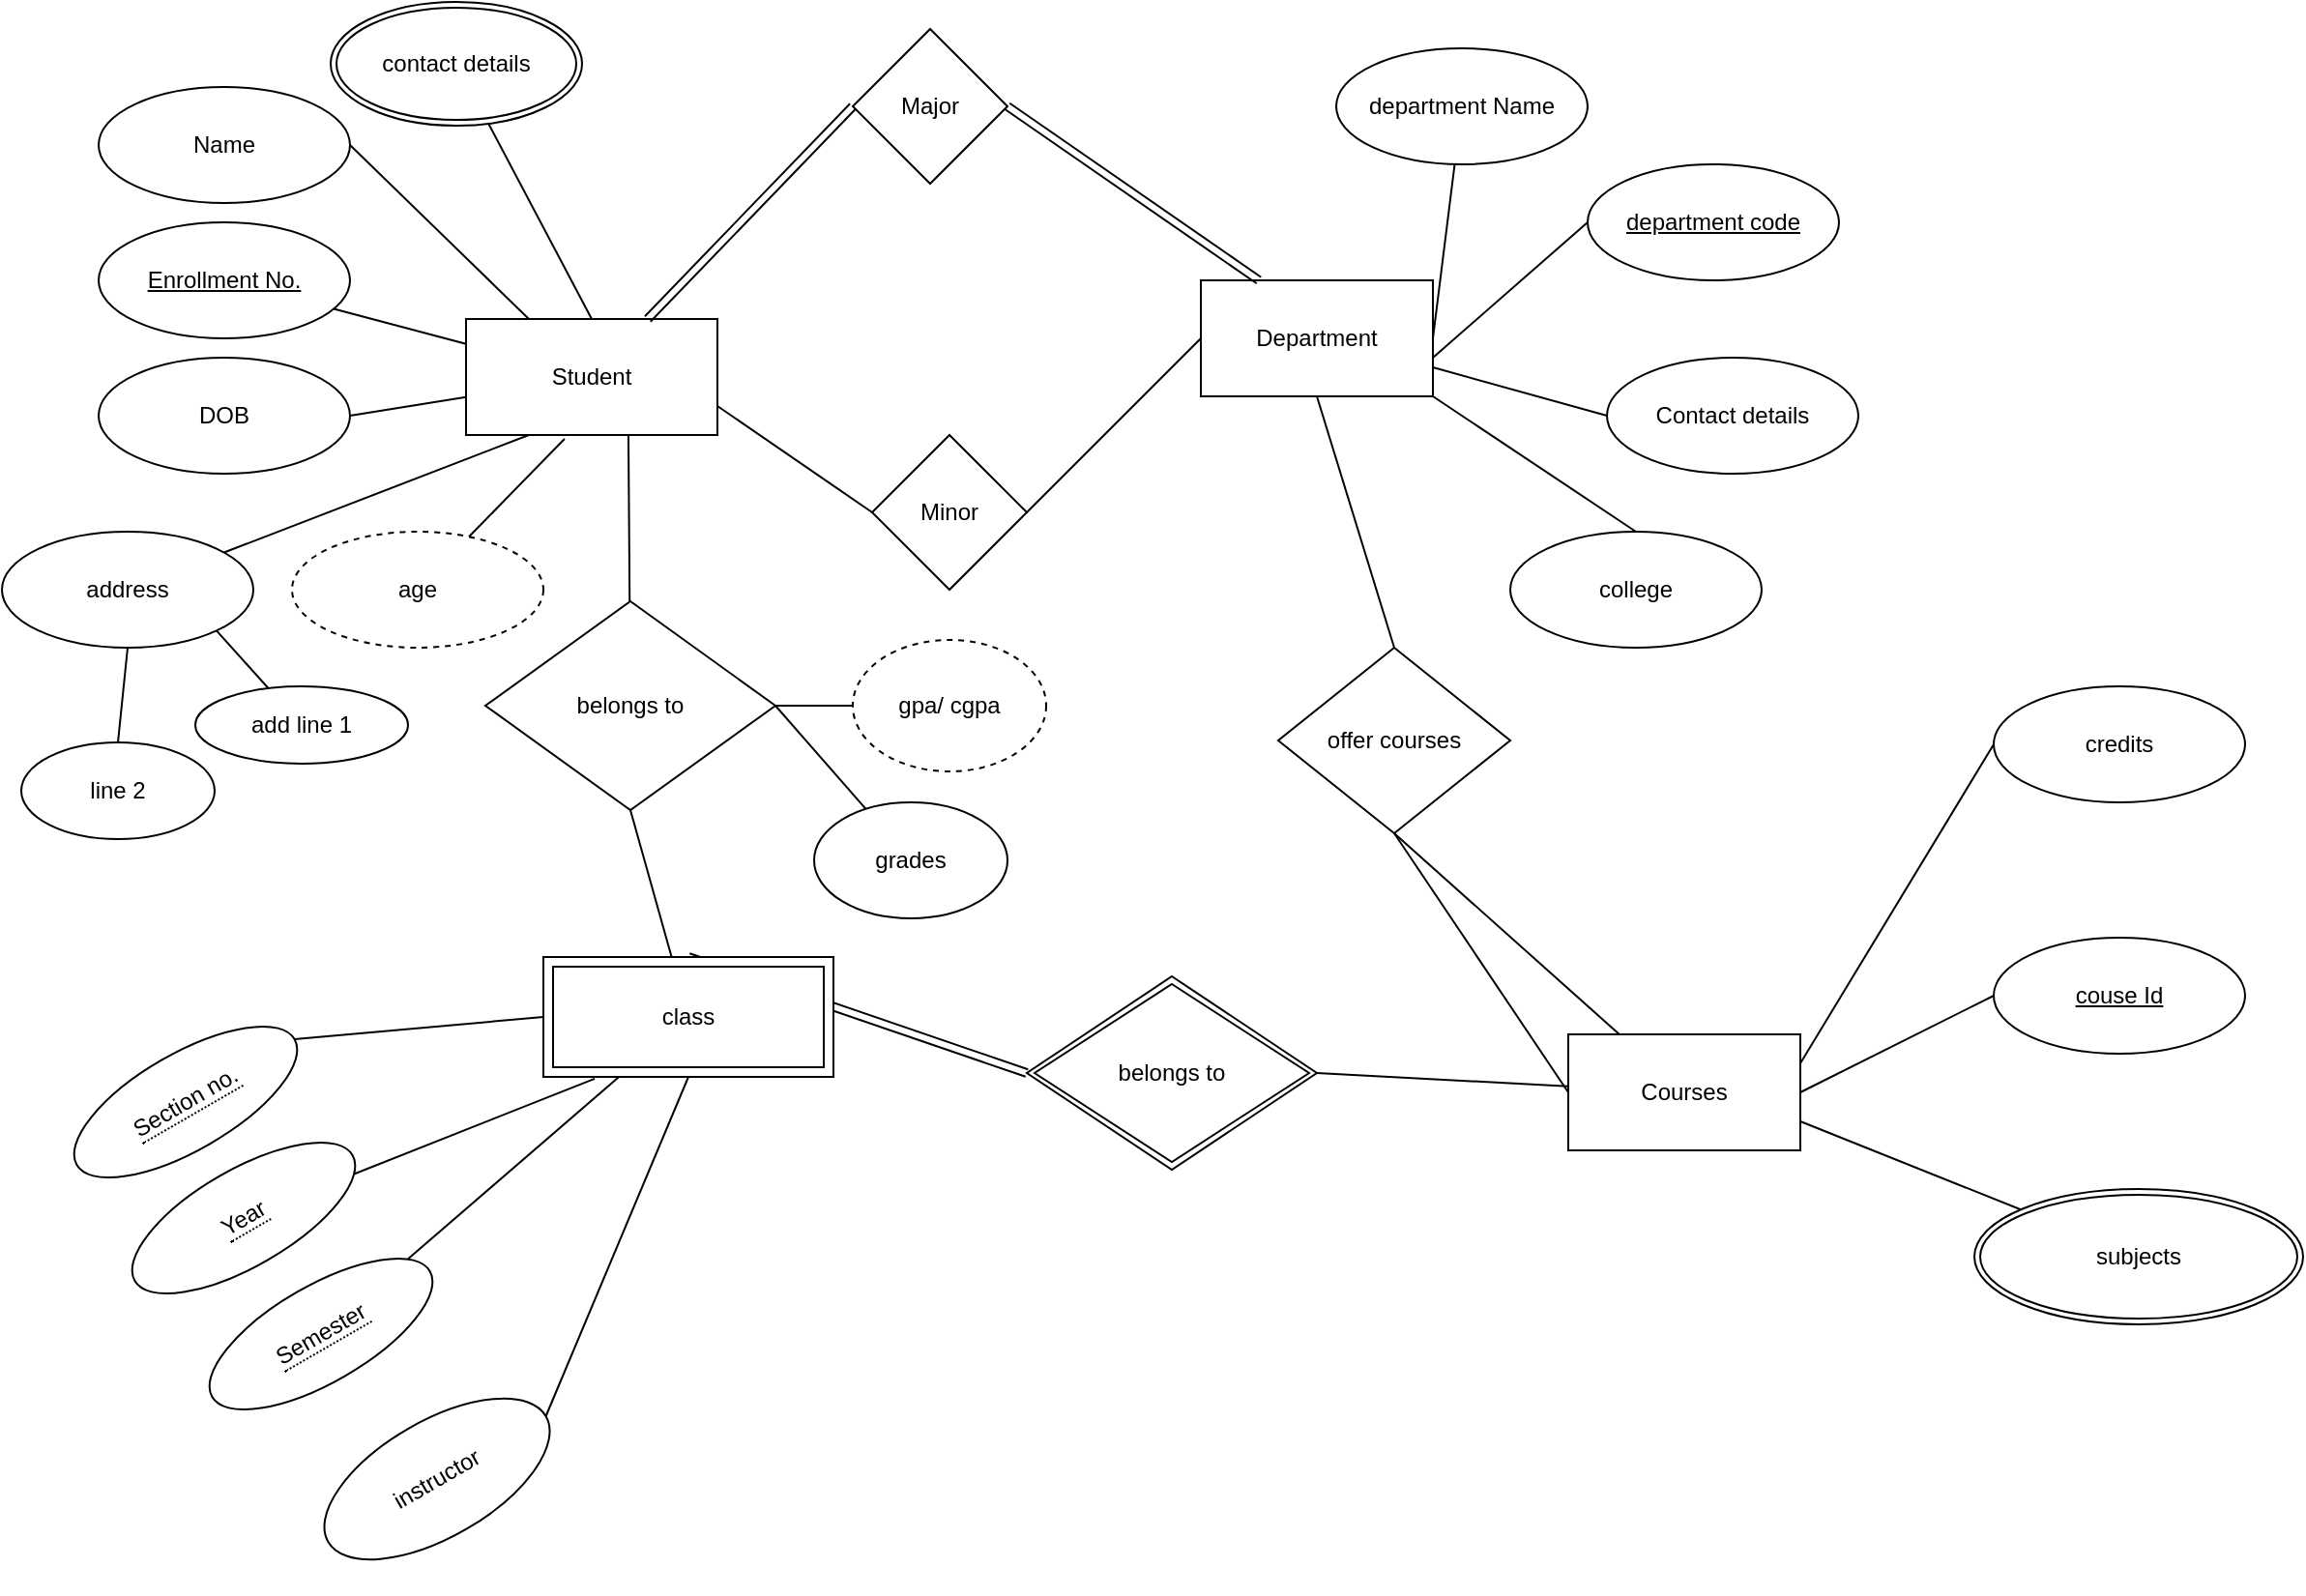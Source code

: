 <mxfile version="14.5.1" type="github">
  <diagram id="R2lEEEUBdFMjLlhIrx00" name="Page-1">
    <mxGraphModel dx="2747" dy="838" grid="1" gridSize="10" guides="1" tooltips="1" connect="1" arrows="1" fold="1" page="1" pageScale="1" pageWidth="1169" pageHeight="827" math="0" shadow="0" extFonts="Permanent Marker^https://fonts.googleapis.com/css?family=Permanent+Marker">
      <root>
        <mxCell id="0" />
        <mxCell id="1" parent="0" />
        <mxCell id="jALLhM-oPaZFguHTRYFe-25" style="rounded=0;orthogonalLoop=1;jettySize=auto;html=1;endArrow=none;endFill=0;entryX=0;entryY=0.5;entryDx=0;entryDy=0;exitX=1;exitY=0.75;exitDx=0;exitDy=0;" edge="1" parent="1" source="jALLhM-oPaZFguHTRYFe-2" target="jALLhM-oPaZFguHTRYFe-24">
          <mxGeometry relative="1" as="geometry" />
        </mxCell>
        <mxCell id="jALLhM-oPaZFguHTRYFe-42" style="edgeStyle=none;rounded=0;orthogonalLoop=1;jettySize=auto;html=1;exitX=0.5;exitY=0;exitDx=0;exitDy=0;entryX=0.628;entryY=0.984;entryDx=0;entryDy=0;endArrow=none;endFill=0;strokeColor=#000000;entryPerimeter=0;" edge="1" parent="1" source="jALLhM-oPaZFguHTRYFe-2" target="jALLhM-oPaZFguHTRYFe-89">
          <mxGeometry relative="1" as="geometry">
            <mxPoint x="245" y="80" as="targetPoint" />
          </mxGeometry>
        </mxCell>
        <mxCell id="jALLhM-oPaZFguHTRYFe-2" value="Student" style="rounded=0;whiteSpace=wrap;html=1;" vertex="1" parent="1">
          <mxGeometry x="230" y="170" width="130" height="60" as="geometry" />
        </mxCell>
        <mxCell id="jALLhM-oPaZFguHTRYFe-17" style="rounded=0;orthogonalLoop=1;jettySize=auto;html=1;exitX=1;exitY=0.5;exitDx=0;exitDy=0;entryX=0.25;entryY=0;entryDx=0;entryDy=0;endArrow=none;endFill=0;" edge="1" parent="1" source="jALLhM-oPaZFguHTRYFe-3" target="jALLhM-oPaZFguHTRYFe-2">
          <mxGeometry relative="1" as="geometry" />
        </mxCell>
        <mxCell id="jALLhM-oPaZFguHTRYFe-3" value="Name" style="ellipse;whiteSpace=wrap;html=1;" vertex="1" parent="1">
          <mxGeometry x="40" y="50" width="130" height="60" as="geometry" />
        </mxCell>
        <mxCell id="jALLhM-oPaZFguHTRYFe-12" style="rounded=0;orthogonalLoop=1;jettySize=auto;html=1;endArrow=none;endFill=0;" edge="1" parent="1" source="jALLhM-oPaZFguHTRYFe-4" target="jALLhM-oPaZFguHTRYFe-2">
          <mxGeometry relative="1" as="geometry" />
        </mxCell>
        <mxCell id="jALLhM-oPaZFguHTRYFe-4" value="&lt;u&gt;Enrollment No.&lt;/u&gt;" style="ellipse;whiteSpace=wrap;html=1;" vertex="1" parent="1">
          <mxGeometry x="40" y="120" width="130" height="60" as="geometry" />
        </mxCell>
        <mxCell id="jALLhM-oPaZFguHTRYFe-14" style="rounded=0;orthogonalLoop=1;jettySize=auto;html=1;exitX=1;exitY=0.5;exitDx=0;exitDy=0;endArrow=none;endFill=0;" edge="1" parent="1" source="jALLhM-oPaZFguHTRYFe-5" target="jALLhM-oPaZFguHTRYFe-2">
          <mxGeometry relative="1" as="geometry" />
        </mxCell>
        <mxCell id="jALLhM-oPaZFguHTRYFe-5" value="DOB" style="ellipse;whiteSpace=wrap;html=1;" vertex="1" parent="1">
          <mxGeometry x="40" y="190" width="130" height="60" as="geometry" />
        </mxCell>
        <mxCell id="jALLhM-oPaZFguHTRYFe-15" style="rounded=0;orthogonalLoop=1;jettySize=auto;html=1;entryX=0.392;entryY=1.033;entryDx=0;entryDy=0;endArrow=none;endFill=0;entryPerimeter=0;" edge="1" parent="1" source="jALLhM-oPaZFguHTRYFe-7" target="jALLhM-oPaZFguHTRYFe-2">
          <mxGeometry relative="1" as="geometry" />
        </mxCell>
        <mxCell id="jALLhM-oPaZFguHTRYFe-7" value="age" style="ellipse;whiteSpace=wrap;html=1;dashed=1;" vertex="1" parent="1">
          <mxGeometry x="140" y="280" width="130" height="60" as="geometry" />
        </mxCell>
        <mxCell id="jALLhM-oPaZFguHTRYFe-34" style="edgeStyle=none;rounded=0;orthogonalLoop=1;jettySize=auto;html=1;exitX=1;exitY=0.5;exitDx=0;exitDy=0;endArrow=none;endFill=0;strokeColor=#000000;" edge="1" parent="1" source="jALLhM-oPaZFguHTRYFe-18" target="jALLhM-oPaZFguHTRYFe-30">
          <mxGeometry relative="1" as="geometry" />
        </mxCell>
        <mxCell id="jALLhM-oPaZFguHTRYFe-40" style="edgeStyle=none;rounded=0;orthogonalLoop=1;jettySize=auto;html=1;exitX=0.5;exitY=1;exitDx=0;exitDy=0;entryX=0.5;entryY=0;entryDx=0;entryDy=0;endArrow=none;endFill=0;strokeColor=#000000;" edge="1" parent="1" source="jALLhM-oPaZFguHTRYFe-18" target="jALLhM-oPaZFguHTRYFe-39">
          <mxGeometry relative="1" as="geometry" />
        </mxCell>
        <mxCell id="jALLhM-oPaZFguHTRYFe-18" value="Department" style="rounded=0;whiteSpace=wrap;html=1;" vertex="1" parent="1">
          <mxGeometry x="610" y="150" width="120" height="60" as="geometry" />
        </mxCell>
        <mxCell id="jALLhM-oPaZFguHTRYFe-19" value="Major" style="rhombus;whiteSpace=wrap;html=1;" vertex="1" parent="1">
          <mxGeometry x="430" y="20" width="80" height="80" as="geometry" />
        </mxCell>
        <mxCell id="jALLhM-oPaZFguHTRYFe-22" value="" style="shape=link;html=1;entryX=0;entryY=0.5;entryDx=0;entryDy=0;" edge="1" parent="1" source="jALLhM-oPaZFguHTRYFe-2" target="jALLhM-oPaZFguHTRYFe-19">
          <mxGeometry width="100" relative="1" as="geometry">
            <mxPoint x="360" y="180" as="sourcePoint" />
            <mxPoint x="470" y="220" as="targetPoint" />
            <Array as="points" />
          </mxGeometry>
        </mxCell>
        <mxCell id="jALLhM-oPaZFguHTRYFe-23" value="" style="shape=link;html=1;exitX=0.25;exitY=0;exitDx=0;exitDy=0;entryX=1;entryY=0.5;entryDx=0;entryDy=0;" edge="1" parent="1" source="jALLhM-oPaZFguHTRYFe-18" target="jALLhM-oPaZFguHTRYFe-19">
          <mxGeometry width="100" relative="1" as="geometry">
            <mxPoint x="370" y="190" as="sourcePoint" />
            <mxPoint x="410" y="130" as="targetPoint" />
            <Array as="points" />
          </mxGeometry>
        </mxCell>
        <mxCell id="jALLhM-oPaZFguHTRYFe-26" style="rounded=0;orthogonalLoop=1;jettySize=auto;html=1;exitX=1;exitY=0.5;exitDx=0;exitDy=0;entryX=0;entryY=0.5;entryDx=0;entryDy=0;endArrow=none;endFill=0;" edge="1" parent="1" source="jALLhM-oPaZFguHTRYFe-24" target="jALLhM-oPaZFguHTRYFe-18">
          <mxGeometry relative="1" as="geometry" />
        </mxCell>
        <mxCell id="jALLhM-oPaZFguHTRYFe-24" value="Minor" style="rhombus;whiteSpace=wrap;html=1;" vertex="1" parent="1">
          <mxGeometry x="440" y="230" width="80" height="80" as="geometry" />
        </mxCell>
        <mxCell id="jALLhM-oPaZFguHTRYFe-29" style="edgeStyle=none;rounded=0;orthogonalLoop=1;jettySize=auto;html=1;entryX=0.25;entryY=1;entryDx=0;entryDy=0;endArrow=none;endFill=0;strokeColor=#000000;" edge="1" parent="1" source="jALLhM-oPaZFguHTRYFe-28" target="jALLhM-oPaZFguHTRYFe-2">
          <mxGeometry relative="1" as="geometry" />
        </mxCell>
        <mxCell id="jALLhM-oPaZFguHTRYFe-97" style="edgeStyle=none;rounded=0;orthogonalLoop=1;jettySize=auto;html=1;exitX=0.5;exitY=1;exitDx=0;exitDy=0;entryX=0.5;entryY=0;entryDx=0;entryDy=0;endArrow=none;endFill=0;strokeColor=#000000;" edge="1" parent="1" source="jALLhM-oPaZFguHTRYFe-28" target="jALLhM-oPaZFguHTRYFe-91">
          <mxGeometry relative="1" as="geometry" />
        </mxCell>
        <mxCell id="jALLhM-oPaZFguHTRYFe-98" style="edgeStyle=none;rounded=0;orthogonalLoop=1;jettySize=auto;html=1;exitX=1;exitY=1;exitDx=0;exitDy=0;endArrow=none;endFill=0;strokeColor=#000000;" edge="1" parent="1" source="jALLhM-oPaZFguHTRYFe-28" target="jALLhM-oPaZFguHTRYFe-92">
          <mxGeometry relative="1" as="geometry" />
        </mxCell>
        <mxCell id="jALLhM-oPaZFguHTRYFe-28" value="address" style="ellipse;whiteSpace=wrap;html=1;" vertex="1" parent="1">
          <mxGeometry x="-10" y="280" width="130" height="60" as="geometry" />
        </mxCell>
        <mxCell id="jALLhM-oPaZFguHTRYFe-30" value="department Name" style="ellipse;whiteSpace=wrap;html=1;" vertex="1" parent="1">
          <mxGeometry x="680" y="30" width="130" height="60" as="geometry" />
        </mxCell>
        <mxCell id="jALLhM-oPaZFguHTRYFe-36" style="edgeStyle=none;rounded=0;orthogonalLoop=1;jettySize=auto;html=1;exitX=0;exitY=0.5;exitDx=0;exitDy=0;endArrow=none;endFill=0;strokeColor=#000000;entryX=1;entryY=0.75;entryDx=0;entryDy=0;" edge="1" parent="1" source="jALLhM-oPaZFguHTRYFe-31" target="jALLhM-oPaZFguHTRYFe-18">
          <mxGeometry relative="1" as="geometry">
            <mxPoint x="720" y="190" as="targetPoint" />
          </mxGeometry>
        </mxCell>
        <mxCell id="jALLhM-oPaZFguHTRYFe-31" value="Contact details" style="ellipse;whiteSpace=wrap;html=1;" vertex="1" parent="1">
          <mxGeometry x="820" y="190" width="130" height="60" as="geometry" />
        </mxCell>
        <mxCell id="jALLhM-oPaZFguHTRYFe-35" style="edgeStyle=none;rounded=0;orthogonalLoop=1;jettySize=auto;html=1;exitX=0;exitY=0.5;exitDx=0;exitDy=0;endArrow=none;endFill=0;strokeColor=#000000;" edge="1" parent="1" source="jALLhM-oPaZFguHTRYFe-32">
          <mxGeometry relative="1" as="geometry">
            <mxPoint x="730" y="190" as="targetPoint" />
          </mxGeometry>
        </mxCell>
        <mxCell id="jALLhM-oPaZFguHTRYFe-32" value="&lt;u&gt;department code&lt;br&gt;&lt;/u&gt;" style="ellipse;whiteSpace=wrap;html=1;" vertex="1" parent="1">
          <mxGeometry x="810" y="90" width="130" height="60" as="geometry" />
        </mxCell>
        <mxCell id="jALLhM-oPaZFguHTRYFe-38" style="edgeStyle=none;rounded=0;orthogonalLoop=1;jettySize=auto;html=1;exitX=0.5;exitY=0;exitDx=0;exitDy=0;entryX=1;entryY=1;entryDx=0;entryDy=0;endArrow=none;endFill=0;strokeColor=#000000;" edge="1" parent="1" source="jALLhM-oPaZFguHTRYFe-37" target="jALLhM-oPaZFguHTRYFe-18">
          <mxGeometry relative="1" as="geometry" />
        </mxCell>
        <mxCell id="jALLhM-oPaZFguHTRYFe-37" value="college" style="ellipse;whiteSpace=wrap;html=1;" vertex="1" parent="1">
          <mxGeometry x="770" y="280" width="130" height="60" as="geometry" />
        </mxCell>
        <mxCell id="jALLhM-oPaZFguHTRYFe-44" style="edgeStyle=none;rounded=0;orthogonalLoop=1;jettySize=auto;html=1;exitX=0.5;exitY=1;exitDx=0;exitDy=0;endArrow=none;endFill=0;strokeColor=#000000;" edge="1" parent="1" source="jALLhM-oPaZFguHTRYFe-39" target="jALLhM-oPaZFguHTRYFe-43">
          <mxGeometry relative="1" as="geometry" />
        </mxCell>
        <mxCell id="jALLhM-oPaZFguHTRYFe-39" value="offer courses" style="rhombus;whiteSpace=wrap;html=1;" vertex="1" parent="1">
          <mxGeometry x="650" y="340" width="120" height="96" as="geometry" />
        </mxCell>
        <mxCell id="jALLhM-oPaZFguHTRYFe-43" value="Courses" style="rounded=0;whiteSpace=wrap;html=1;" vertex="1" parent="1">
          <mxGeometry x="800" y="540" width="120" height="60" as="geometry" />
        </mxCell>
        <mxCell id="jALLhM-oPaZFguHTRYFe-52" style="edgeStyle=none;rounded=0;orthogonalLoop=1;jettySize=auto;html=1;exitX=0;exitY=0.5;exitDx=0;exitDy=0;entryX=1;entryY=0.25;entryDx=0;entryDy=0;endArrow=none;endFill=0;strokeColor=#000000;" edge="1" parent="1" source="jALLhM-oPaZFguHTRYFe-46" target="jALLhM-oPaZFguHTRYFe-43">
          <mxGeometry relative="1" as="geometry" />
        </mxCell>
        <mxCell id="jALLhM-oPaZFguHTRYFe-46" value="credits" style="ellipse;whiteSpace=wrap;html=1;" vertex="1" parent="1">
          <mxGeometry x="1020" y="360" width="130" height="60" as="geometry" />
        </mxCell>
        <mxCell id="jALLhM-oPaZFguHTRYFe-51" style="edgeStyle=none;rounded=0;orthogonalLoop=1;jettySize=auto;html=1;entryX=1;entryY=0.75;entryDx=0;entryDy=0;endArrow=none;endFill=0;strokeColor=#000000;" edge="1" parent="1" source="jALLhM-oPaZFguHTRYFe-101" target="jALLhM-oPaZFguHTRYFe-43">
          <mxGeometry relative="1" as="geometry">
            <mxPoint x="1010" y="650" as="sourcePoint" />
          </mxGeometry>
        </mxCell>
        <mxCell id="jALLhM-oPaZFguHTRYFe-50" style="edgeStyle=none;rounded=0;orthogonalLoop=1;jettySize=auto;html=1;exitX=0;exitY=0.5;exitDx=0;exitDy=0;entryX=1;entryY=0.5;entryDx=0;entryDy=0;endArrow=none;endFill=0;strokeColor=#000000;" edge="1" parent="1" source="jALLhM-oPaZFguHTRYFe-48" target="jALLhM-oPaZFguHTRYFe-43">
          <mxGeometry relative="1" as="geometry" />
        </mxCell>
        <mxCell id="jALLhM-oPaZFguHTRYFe-48" value="&lt;u&gt;couse Id&lt;br&gt;&lt;/u&gt;" style="ellipse;whiteSpace=wrap;html=1;" vertex="1" parent="1">
          <mxGeometry x="1020" y="490" width="130" height="60" as="geometry" />
        </mxCell>
        <mxCell id="jALLhM-oPaZFguHTRYFe-49" style="edgeStyle=none;rounded=0;orthogonalLoop=1;jettySize=auto;html=1;exitX=0.5;exitY=1;exitDx=0;exitDy=0;endArrow=none;endFill=0;strokeColor=#000000;" edge="1" parent="1">
          <mxGeometry relative="1" as="geometry">
            <mxPoint x="1075" y="680" as="sourcePoint" />
            <mxPoint x="1075" y="680" as="targetPoint" />
          </mxGeometry>
        </mxCell>
        <mxCell id="jALLhM-oPaZFguHTRYFe-62" style="edgeStyle=none;shape=link;rounded=0;orthogonalLoop=1;jettySize=auto;html=1;exitX=0.5;exitY=0;exitDx=0;exitDy=0;entryX=0;entryY=0.5;entryDx=0;entryDy=0;endArrow=none;endFill=0;strokeColor=#000000;" edge="1" parent="1" source="jALLhM-oPaZFguHTRYFe-57" target="jALLhM-oPaZFguHTRYFe-106">
          <mxGeometry relative="1" as="geometry">
            <mxPoint x="305" y="420" as="targetPoint" />
          </mxGeometry>
        </mxCell>
        <mxCell id="jALLhM-oPaZFguHTRYFe-57" value="class" style="shape=ext;margin=3;double=1;whiteSpace=wrap;html=1;align=center;" vertex="1" parent="1">
          <mxGeometry x="270" y="500" width="150" height="62" as="geometry" />
        </mxCell>
        <mxCell id="jALLhM-oPaZFguHTRYFe-95" style="edgeStyle=none;rounded=0;orthogonalLoop=1;jettySize=auto;html=1;entryX=0.646;entryY=1.006;entryDx=0;entryDy=0;entryPerimeter=0;endArrow=none;endFill=0;strokeColor=#000000;" edge="1" parent="1" source="jALLhM-oPaZFguHTRYFe-107" target="jALLhM-oPaZFguHTRYFe-2">
          <mxGeometry relative="1" as="geometry">
            <mxPoint x="305" y="320" as="sourcePoint" />
          </mxGeometry>
        </mxCell>
        <mxCell id="jALLhM-oPaZFguHTRYFe-102" style="edgeStyle=none;rounded=0;orthogonalLoop=1;jettySize=auto;html=1;exitX=1;exitY=0.5;exitDx=0;exitDy=0;endArrow=none;endFill=0;strokeColor=#000000;" edge="1" parent="1" source="jALLhM-oPaZFguHTRYFe-107" target="jALLhM-oPaZFguHTRYFe-75">
          <mxGeometry relative="1" as="geometry">
            <mxPoint x="380" y="370" as="sourcePoint" />
          </mxGeometry>
        </mxCell>
        <mxCell id="jALLhM-oPaZFguHTRYFe-68" style="edgeStyle=none;rounded=0;orthogonalLoop=1;jettySize=auto;html=1;endArrow=none;endFill=0;strokeColor=#000000;" edge="1" parent="1" source="jALLhM-oPaZFguHTRYFe-85" target="jALLhM-oPaZFguHTRYFe-57">
          <mxGeometry relative="1" as="geometry">
            <mxPoint x="260" y="668" as="sourcePoint" />
          </mxGeometry>
        </mxCell>
        <mxCell id="jALLhM-oPaZFguHTRYFe-69" style="edgeStyle=none;rounded=0;orthogonalLoop=1;jettySize=auto;html=1;entryX=0.177;entryY=1.015;entryDx=0;entryDy=0;entryPerimeter=0;endArrow=none;endFill=0;strokeColor=#000000;" edge="1" parent="1" source="jALLhM-oPaZFguHTRYFe-93" target="jALLhM-oPaZFguHTRYFe-57">
          <mxGeometry relative="1" as="geometry">
            <mxPoint x="181.292" y="597.5" as="sourcePoint" />
          </mxGeometry>
        </mxCell>
        <mxCell id="jALLhM-oPaZFguHTRYFe-70" style="edgeStyle=none;rounded=0;orthogonalLoop=1;jettySize=auto;html=1;exitX=1;exitY=0.5;exitDx=0;exitDy=0;entryX=0;entryY=0.5;entryDx=0;entryDy=0;endArrow=none;endFill=0;strokeColor=#000000;" edge="1" parent="1" source="jALLhM-oPaZFguHTRYFe-94" target="jALLhM-oPaZFguHTRYFe-57">
          <mxGeometry relative="1" as="geometry">
            <mxPoint x="196.08" y="527.769" as="sourcePoint" />
          </mxGeometry>
        </mxCell>
        <mxCell id="jALLhM-oPaZFguHTRYFe-67" style="edgeStyle=none;rounded=0;orthogonalLoop=1;jettySize=auto;html=1;exitX=1;exitY=0.5;exitDx=0;exitDy=0;entryX=0.5;entryY=1;entryDx=0;entryDy=0;endArrow=none;endFill=0;strokeColor=#000000;" edge="1" parent="1" source="jALLhM-oPaZFguHTRYFe-66" target="jALLhM-oPaZFguHTRYFe-57">
          <mxGeometry relative="1" as="geometry" />
        </mxCell>
        <mxCell id="jALLhM-oPaZFguHTRYFe-66" value="&lt;div&gt;instructor&lt;/div&gt;" style="ellipse;whiteSpace=wrap;html=1;rotation=-30;" vertex="1" parent="1">
          <mxGeometry x="150" y="740" width="130" height="60" as="geometry" />
        </mxCell>
        <mxCell id="jALLhM-oPaZFguHTRYFe-103" style="edgeStyle=none;rounded=0;orthogonalLoop=1;jettySize=auto;html=1;exitX=0;exitY=0.5;exitDx=0;exitDy=0;endArrow=none;endFill=0;strokeColor=#000000;" edge="1" parent="1" source="jALLhM-oPaZFguHTRYFe-73">
          <mxGeometry relative="1" as="geometry">
            <mxPoint x="380" y="370" as="targetPoint" />
          </mxGeometry>
        </mxCell>
        <mxCell id="jALLhM-oPaZFguHTRYFe-73" value="gpa/ cgpa" style="ellipse;whiteSpace=wrap;html=1;dashed=1;" vertex="1" parent="1">
          <mxGeometry x="430" y="336" width="100" height="68" as="geometry" />
        </mxCell>
        <mxCell id="jALLhM-oPaZFguHTRYFe-75" value="grades" style="ellipse;whiteSpace=wrap;html=1;" vertex="1" parent="1">
          <mxGeometry x="410" y="420" width="100" height="60" as="geometry" />
        </mxCell>
        <object label="&lt;span style=&quot;border-bottom: 1px dotted&quot;&gt;Semester&lt;/span&gt;" id="jALLhM-oPaZFguHTRYFe-85">
          <mxCell style="ellipse;whiteSpace=wrap;html=1;align=center;rotation=-30;" vertex="1" parent="1">
            <mxGeometry x="90" y="670" width="130" height="50" as="geometry" />
          </mxCell>
        </object>
        <mxCell id="jALLhM-oPaZFguHTRYFe-89" value="contact details" style="ellipse;shape=doubleEllipse;margin=3;whiteSpace=wrap;html=1;align=center;" vertex="1" parent="1">
          <mxGeometry x="160" y="6" width="130" height="64" as="geometry" />
        </mxCell>
        <mxCell id="jALLhM-oPaZFguHTRYFe-91" value="line 2" style="ellipse;whiteSpace=wrap;html=1;" vertex="1" parent="1">
          <mxGeometry y="389" width="100" height="50" as="geometry" />
        </mxCell>
        <mxCell id="jALLhM-oPaZFguHTRYFe-92" value="add line 1" style="ellipse;whiteSpace=wrap;html=1;" vertex="1" parent="1">
          <mxGeometry x="90" y="360" width="110" height="40" as="geometry" />
        </mxCell>
        <object label="&lt;span style=&quot;border-bottom: 1px dotted&quot;&gt;Year&lt;/span&gt;" id="jALLhM-oPaZFguHTRYFe-93">
          <mxCell style="ellipse;whiteSpace=wrap;html=1;align=center;rotation=-30;" vertex="1" parent="1">
            <mxGeometry x="50" y="610" width="130" height="50" as="geometry" />
          </mxCell>
        </object>
        <object label="&lt;span style=&quot;border-bottom: 1px dotted&quot;&gt;Section no.&lt;br&gt;&lt;/span&gt;" id="jALLhM-oPaZFguHTRYFe-94">
          <mxCell style="ellipse;whiteSpace=wrap;html=1;align=center;rotation=-30;" vertex="1" parent="1">
            <mxGeometry x="20" y="550" width="130" height="50" as="geometry" />
          </mxCell>
        </object>
        <mxCell id="jALLhM-oPaZFguHTRYFe-101" value="subjects" style="ellipse;shape=doubleEllipse;margin=3;whiteSpace=wrap;html=1;align=center;" vertex="1" parent="1">
          <mxGeometry x="1010" y="620" width="170" height="70" as="geometry" />
        </mxCell>
        <mxCell id="jALLhM-oPaZFguHTRYFe-105" style="edgeStyle=none;rounded=0;orthogonalLoop=1;jettySize=auto;html=1;exitX=0.5;exitY=1;exitDx=0;exitDy=0;entryX=0;entryY=0.5;entryDx=0;entryDy=0;endArrow=none;endFill=0;strokeColor=#000000;" edge="1" parent="1" source="jALLhM-oPaZFguHTRYFe-39" target="jALLhM-oPaZFguHTRYFe-43">
          <mxGeometry relative="1" as="geometry">
            <mxPoint x="690" y="432" as="sourcePoint" />
          </mxGeometry>
        </mxCell>
        <mxCell id="jALLhM-oPaZFguHTRYFe-109" style="edgeStyle=none;rounded=0;orthogonalLoop=1;jettySize=auto;html=1;exitX=1;exitY=0.5;exitDx=0;exitDy=0;endArrow=none;endFill=0;strokeColor=#000000;" edge="1" parent="1" source="jALLhM-oPaZFguHTRYFe-106" target="jALLhM-oPaZFguHTRYFe-43">
          <mxGeometry relative="1" as="geometry" />
        </mxCell>
        <mxCell id="jALLhM-oPaZFguHTRYFe-106" value="belongs to" style="shape=rhombus;double=1;perimeter=rhombusPerimeter;whiteSpace=wrap;html=1;align=center;" vertex="1" parent="1">
          <mxGeometry x="520" y="510" width="150" height="100" as="geometry" />
        </mxCell>
        <mxCell id="jALLhM-oPaZFguHTRYFe-108" style="edgeStyle=none;rounded=0;orthogonalLoop=1;jettySize=auto;html=1;exitX=0.5;exitY=1;exitDx=0;exitDy=0;endArrow=none;endFill=0;strokeColor=#000000;" edge="1" parent="1" source="jALLhM-oPaZFguHTRYFe-107" target="jALLhM-oPaZFguHTRYFe-57">
          <mxGeometry relative="1" as="geometry" />
        </mxCell>
        <mxCell id="jALLhM-oPaZFguHTRYFe-107" value="belongs to" style="rhombus;whiteSpace=wrap;html=1;" vertex="1" parent="1">
          <mxGeometry x="240" y="316" width="150" height="108" as="geometry" />
        </mxCell>
      </root>
    </mxGraphModel>
  </diagram>
</mxfile>
